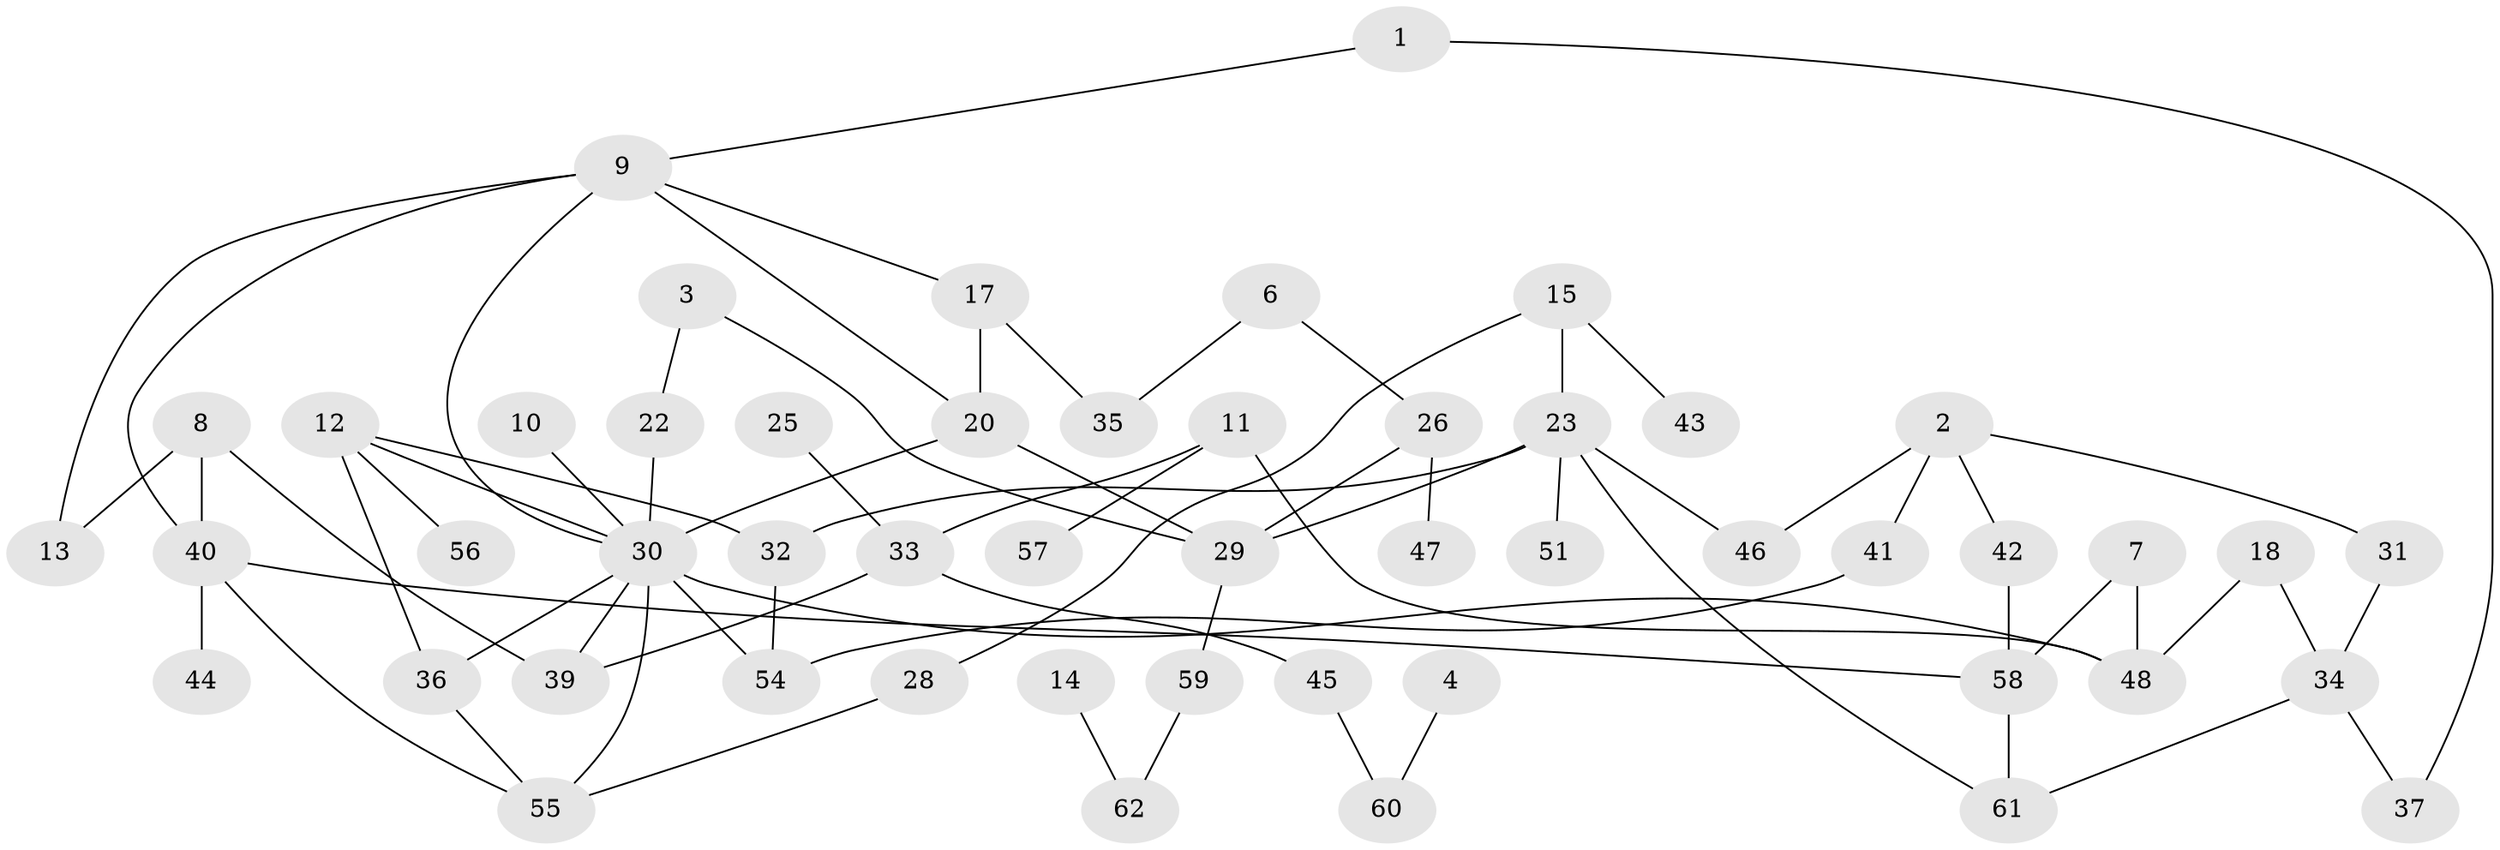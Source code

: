 // original degree distribution, {1: 0.19607843137254902, 3: 0.19607843137254902, 2: 0.3333333333333333, 0: 0.10784313725490197, 5: 0.058823529411764705, 4: 0.09803921568627451, 6: 0.00980392156862745}
// Generated by graph-tools (version 1.1) at 2025/48/03/04/25 22:48:11]
// undirected, 51 vertices, 70 edges
graph export_dot {
  node [color=gray90,style=filled];
  1;
  2;
  3;
  4;
  6;
  7;
  8;
  9;
  10;
  11;
  12;
  13;
  14;
  15;
  17;
  18;
  20;
  22;
  23;
  25;
  26;
  28;
  29;
  30;
  31;
  32;
  33;
  34;
  35;
  36;
  37;
  39;
  40;
  41;
  42;
  43;
  44;
  45;
  46;
  47;
  48;
  51;
  54;
  55;
  56;
  57;
  58;
  59;
  60;
  61;
  62;
  1 -- 9 [weight=1.0];
  1 -- 37 [weight=1.0];
  2 -- 31 [weight=1.0];
  2 -- 41 [weight=1.0];
  2 -- 42 [weight=1.0];
  2 -- 46 [weight=1.0];
  3 -- 22 [weight=1.0];
  3 -- 29 [weight=1.0];
  4 -- 60 [weight=1.0];
  6 -- 26 [weight=1.0];
  6 -- 35 [weight=1.0];
  7 -- 48 [weight=1.0];
  7 -- 58 [weight=1.0];
  8 -- 13 [weight=1.0];
  8 -- 39 [weight=1.0];
  8 -- 40 [weight=1.0];
  9 -- 13 [weight=1.0];
  9 -- 17 [weight=1.0];
  9 -- 20 [weight=1.0];
  9 -- 30 [weight=1.0];
  9 -- 40 [weight=1.0];
  10 -- 30 [weight=1.0];
  11 -- 33 [weight=1.0];
  11 -- 48 [weight=1.0];
  11 -- 57 [weight=1.0];
  12 -- 30 [weight=1.0];
  12 -- 32 [weight=1.0];
  12 -- 36 [weight=1.0];
  12 -- 56 [weight=1.0];
  14 -- 62 [weight=1.0];
  15 -- 23 [weight=1.0];
  15 -- 28 [weight=1.0];
  15 -- 43 [weight=1.0];
  17 -- 20 [weight=1.0];
  17 -- 35 [weight=1.0];
  18 -- 34 [weight=1.0];
  18 -- 48 [weight=1.0];
  20 -- 29 [weight=1.0];
  20 -- 30 [weight=1.0];
  22 -- 30 [weight=3.0];
  23 -- 29 [weight=1.0];
  23 -- 32 [weight=1.0];
  23 -- 46 [weight=1.0];
  23 -- 51 [weight=1.0];
  23 -- 61 [weight=1.0];
  25 -- 33 [weight=1.0];
  26 -- 29 [weight=1.0];
  26 -- 47 [weight=1.0];
  28 -- 55 [weight=1.0];
  29 -- 59 [weight=1.0];
  30 -- 36 [weight=1.0];
  30 -- 39 [weight=1.0];
  30 -- 48 [weight=1.0];
  30 -- 54 [weight=2.0];
  30 -- 55 [weight=1.0];
  31 -- 34 [weight=1.0];
  32 -- 54 [weight=1.0];
  33 -- 39 [weight=1.0];
  33 -- 45 [weight=1.0];
  34 -- 37 [weight=1.0];
  34 -- 61 [weight=1.0];
  36 -- 55 [weight=1.0];
  40 -- 44 [weight=1.0];
  40 -- 55 [weight=1.0];
  40 -- 58 [weight=1.0];
  41 -- 54 [weight=1.0];
  42 -- 58 [weight=1.0];
  45 -- 60 [weight=1.0];
  58 -- 61 [weight=1.0];
  59 -- 62 [weight=1.0];
}
